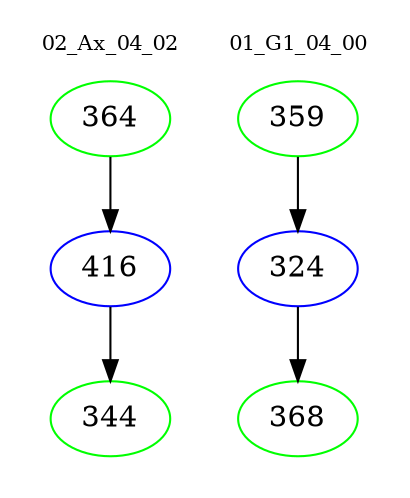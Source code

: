 digraph{
subgraph cluster_0 {
color = white
label = "02_Ax_04_02";
fontsize=10;
T0_364 [label="364", color="green"]
T0_364 -> T0_416 [color="black"]
T0_416 [label="416", color="blue"]
T0_416 -> T0_344 [color="black"]
T0_344 [label="344", color="green"]
}
subgraph cluster_1 {
color = white
label = "01_G1_04_00";
fontsize=10;
T1_359 [label="359", color="green"]
T1_359 -> T1_324 [color="black"]
T1_324 [label="324", color="blue"]
T1_324 -> T1_368 [color="black"]
T1_368 [label="368", color="green"]
}
}

